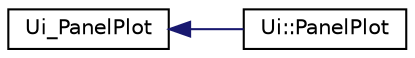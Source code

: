 digraph "Graphical Class Hierarchy"
{
  edge [fontname="Helvetica",fontsize="10",labelfontname="Helvetica",labelfontsize="10"];
  node [fontname="Helvetica",fontsize="10",shape=record];
  rankdir="LR";
  Node1 [label="Ui_PanelPlot",height=0.2,width=0.4,color="black", fillcolor="white", style="filled",URL="$class_ui___panel_plot.html"];
  Node1 -> Node2 [dir="back",color="midnightblue",fontsize="10",style="solid",fontname="Helvetica"];
  Node2 [label="Ui::PanelPlot",height=0.2,width=0.4,color="black", fillcolor="white", style="filled",URL="$class_ui_1_1_panel_plot.html"];
}
